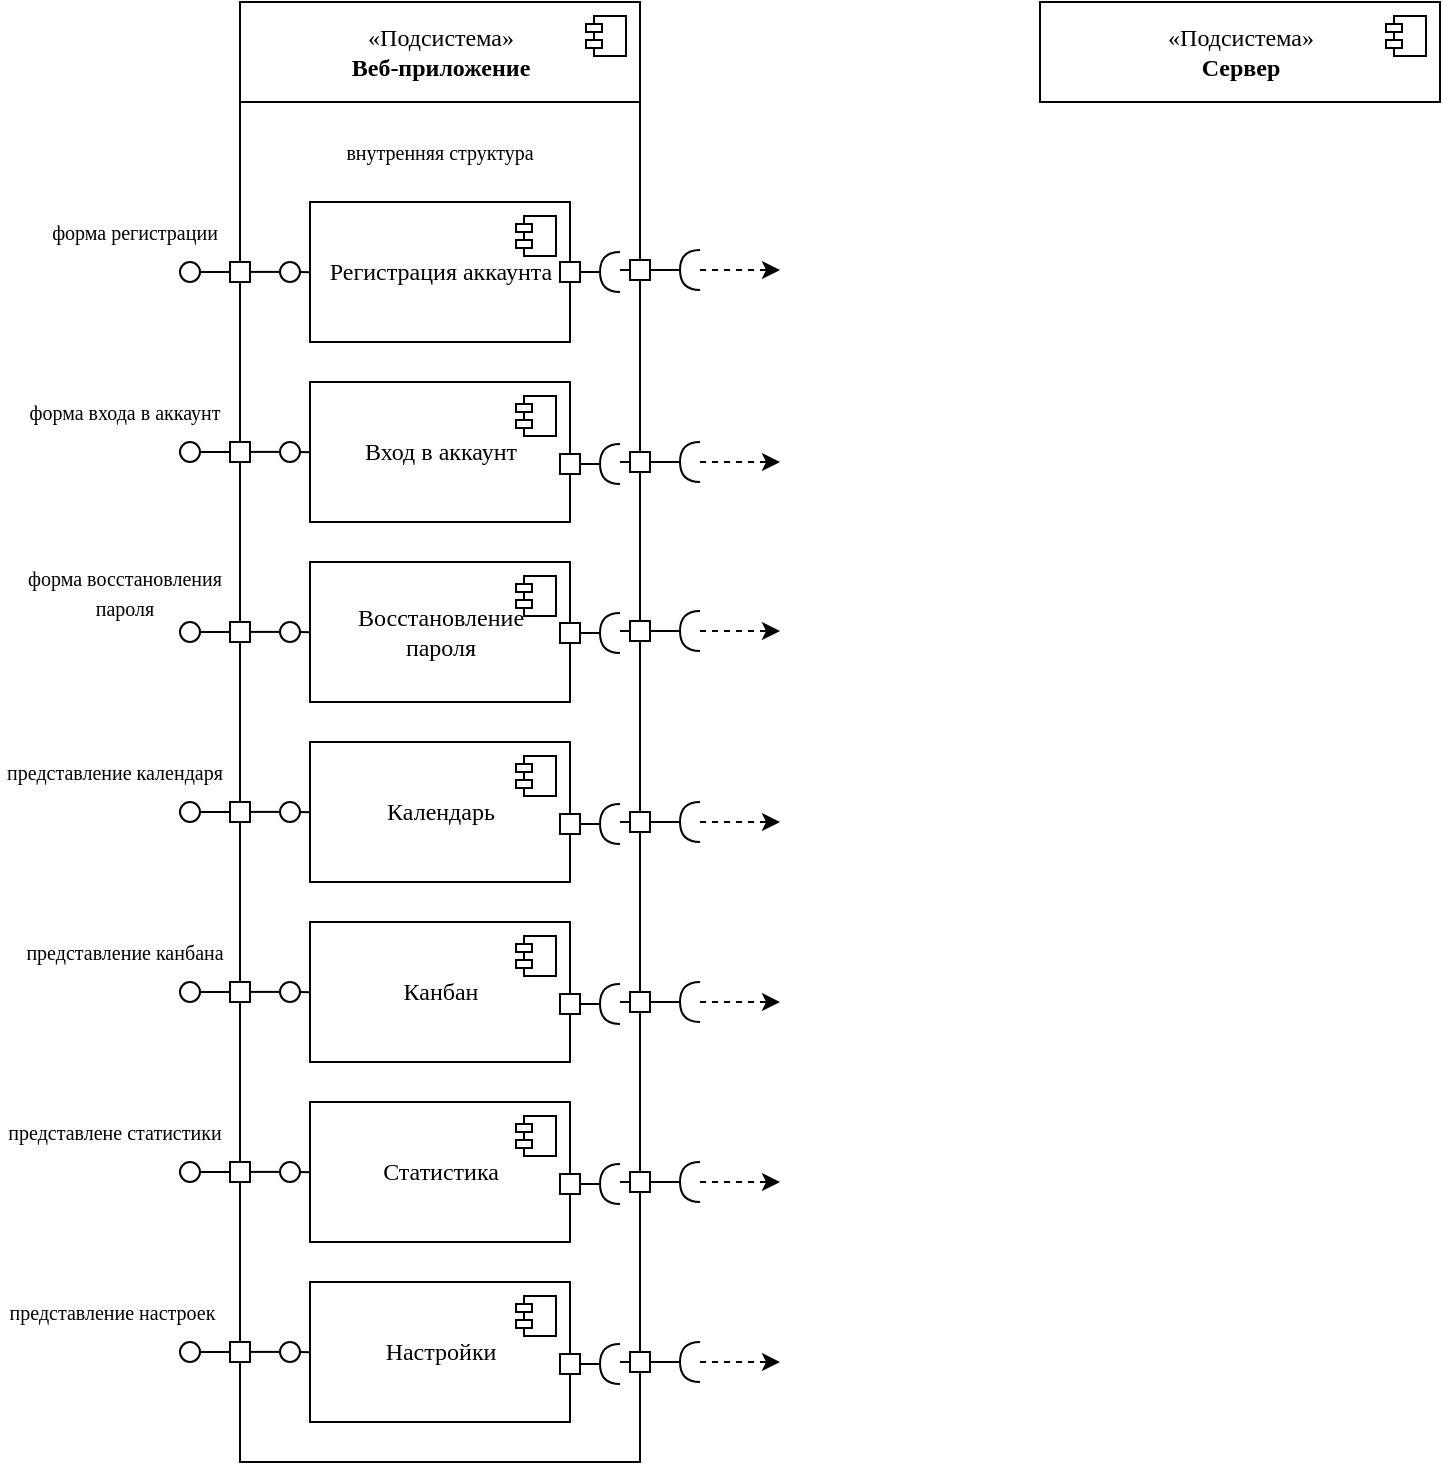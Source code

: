 <mxfile version="20.5.1" type="device"><diagram id="KWnT5h3slw-wBv44EZ1T" name="Page-1"><mxGraphModel dx="1422" dy="790" grid="1" gridSize="10" guides="1" tooltips="1" connect="1" arrows="1" fold="1" page="1" pageScale="1" pageWidth="850" pageHeight="1100" math="0" shadow="0"><root><mxCell id="0"/><mxCell id="1" parent="0"/><mxCell id="rFy_MGEa0QKgpwERXmkU-97" value="«Подсистема»&lt;br&gt;&lt;b&gt;Веб-приложение&lt;/b&gt;" style="html=1;dropTarget=0;fontFamily=Times New Roman;" vertex="1" parent="1"><mxGeometry x="150" y="70" width="200" height="50" as="geometry"/></mxCell><mxCell id="rFy_MGEa0QKgpwERXmkU-98" value="" style="shape=module;jettyWidth=8;jettyHeight=4;fontFamily=Times New Roman;" vertex="1" parent="rFy_MGEa0QKgpwERXmkU-97"><mxGeometry x="1" width="20" height="20" relative="1" as="geometry"><mxPoint x="-27" y="7" as="offset"/></mxGeometry></mxCell><mxCell id="rFy_MGEa0QKgpwERXmkU-100" value="" style="rounded=0;whiteSpace=wrap;html=1;fontFamily=Times New Roman;" vertex="1" parent="1"><mxGeometry x="150" y="120" width="200" height="680" as="geometry"/></mxCell><mxCell id="rFy_MGEa0QKgpwERXmkU-114" value="Настройки" style="html=1;dropTarget=0;fontFamily=Times New Roman;" vertex="1" parent="1"><mxGeometry x="185" y="710" width="130" height="70" as="geometry"/></mxCell><mxCell id="rFy_MGEa0QKgpwERXmkU-115" value="" style="shape=module;jettyWidth=8;jettyHeight=4;fontFamily=Times New Roman;" vertex="1" parent="rFy_MGEa0QKgpwERXmkU-114"><mxGeometry x="1" width="20" height="20" relative="1" as="geometry"><mxPoint x="-27" y="7" as="offset"/></mxGeometry></mxCell><mxCell id="rFy_MGEa0QKgpwERXmkU-140" value="Канбан" style="html=1;dropTarget=0;fontFamily=Times New Roman;" vertex="1" parent="1"><mxGeometry x="185" y="530" width="130" height="70" as="geometry"/></mxCell><mxCell id="rFy_MGEa0QKgpwERXmkU-141" value="" style="shape=module;jettyWidth=8;jettyHeight=4;fontFamily=Times New Roman;" vertex="1" parent="rFy_MGEa0QKgpwERXmkU-140"><mxGeometry x="1" width="20" height="20" relative="1" as="geometry"><mxPoint x="-27" y="7" as="offset"/></mxGeometry></mxCell><mxCell id="rFy_MGEa0QKgpwERXmkU-142" value="Статистика" style="html=1;dropTarget=0;fontFamily=Times New Roman;" vertex="1" parent="1"><mxGeometry x="185" y="620" width="130" height="70" as="geometry"/></mxCell><mxCell id="rFy_MGEa0QKgpwERXmkU-143" value="" style="shape=module;jettyWidth=8;jettyHeight=4;fontFamily=Times New Roman;" vertex="1" parent="rFy_MGEa0QKgpwERXmkU-142"><mxGeometry x="1" width="20" height="20" relative="1" as="geometry"><mxPoint x="-27" y="7" as="offset"/></mxGeometry></mxCell><mxCell id="rFy_MGEa0QKgpwERXmkU-147" value="Регистрация аккаунта" style="html=1;dropTarget=0;fontFamily=Times New Roman;" vertex="1" parent="1"><mxGeometry x="185" y="170" width="130" height="70" as="geometry"/></mxCell><mxCell id="rFy_MGEa0QKgpwERXmkU-148" value="" style="shape=module;jettyWidth=8;jettyHeight=4;fontFamily=Times New Roman;" vertex="1" parent="rFy_MGEa0QKgpwERXmkU-147"><mxGeometry x="1" width="20" height="20" relative="1" as="geometry"><mxPoint x="-27" y="7" as="offset"/></mxGeometry></mxCell><mxCell id="rFy_MGEa0QKgpwERXmkU-149" value="Вход в аккаунт" style="html=1;dropTarget=0;fontFamily=Times New Roman;" vertex="1" parent="1"><mxGeometry x="185" y="260" width="130" height="70" as="geometry"/></mxCell><mxCell id="rFy_MGEa0QKgpwERXmkU-150" value="" style="shape=module;jettyWidth=8;jettyHeight=4;fontFamily=Times New Roman;" vertex="1" parent="rFy_MGEa0QKgpwERXmkU-149"><mxGeometry x="1" width="20" height="20" relative="1" as="geometry"><mxPoint x="-27" y="7" as="offset"/></mxGeometry></mxCell><mxCell id="rFy_MGEa0QKgpwERXmkU-151" value="Календарь" style="html=1;dropTarget=0;fontFamily=Times New Roman;" vertex="1" parent="1"><mxGeometry x="185" y="440" width="130" height="70" as="geometry"/></mxCell><mxCell id="rFy_MGEa0QKgpwERXmkU-152" value="" style="shape=module;jettyWidth=8;jettyHeight=4;fontFamily=Times New Roman;" vertex="1" parent="rFy_MGEa0QKgpwERXmkU-151"><mxGeometry x="1" width="20" height="20" relative="1" as="geometry"><mxPoint x="-27" y="7" as="offset"/></mxGeometry></mxCell><mxCell id="rFy_MGEa0QKgpwERXmkU-153" value="&lt;font style=&quot;font-size: 10px;&quot;&gt;внутренняя структура&lt;/font&gt;" style="text;html=1;strokeColor=none;fillColor=none;align=center;verticalAlign=middle;whiteSpace=wrap;rounded=0;fontFamily=Times New Roman;" vertex="1" parent="1"><mxGeometry x="180" y="130" width="140" height="30" as="geometry"/></mxCell><mxCell id="rFy_MGEa0QKgpwERXmkU-157" value="" style="ellipse;whiteSpace=wrap;html=1;align=center;aspect=fixed;resizable=0;points=[];outlineConnect=0;sketch=0;fontFamily=Times New Roman;" vertex="1" parent="1"><mxGeometry x="170" y="200" width="10" height="10" as="geometry"/></mxCell><mxCell id="rFy_MGEa0QKgpwERXmkU-158" value="" style="rounded=0;orthogonalLoop=1;jettySize=auto;html=1;endArrow=none;endFill=0;sketch=0;sourcePerimeterSpacing=0;targetPerimeterSpacing=0;fontFamily=Times New Roman;exitX=0;exitY=0.259;exitDx=0;exitDy=0;exitPerimeter=0;" edge="1" target="rFy_MGEa0QKgpwERXmkU-157" parent="1"><mxGeometry relative="1" as="geometry"><mxPoint x="185" y="205.13" as="sourcePoint"/></mxGeometry></mxCell><mxCell id="rFy_MGEa0QKgpwERXmkU-162" value="" style="rounded=0;whiteSpace=wrap;html=1;fontFamily=Times New Roman;" vertex="1" parent="1"><mxGeometry x="145" y="200" width="10" height="10" as="geometry"/></mxCell><mxCell id="rFy_MGEa0QKgpwERXmkU-165" value="" style="endArrow=none;html=1;rounded=0;fontFamily=Times New Roman;exitX=1;exitY=0.5;exitDx=0;exitDy=0;" edge="1" parent="1"><mxGeometry width="50" height="50" relative="1" as="geometry"><mxPoint x="155" y="204.95" as="sourcePoint"/><mxPoint x="170.0" y="204.95" as="targetPoint"/></mxGeometry></mxCell><mxCell id="rFy_MGEa0QKgpwERXmkU-168" value="" style="ellipse;whiteSpace=wrap;html=1;align=center;aspect=fixed;resizable=0;points=[];outlineConnect=0;sketch=0;fontFamily=Times New Roman;" vertex="1" parent="1"><mxGeometry x="120" y="200" width="10" height="10" as="geometry"/></mxCell><mxCell id="rFy_MGEa0QKgpwERXmkU-169" value="" style="rounded=0;orthogonalLoop=1;jettySize=auto;html=1;endArrow=none;endFill=0;sketch=0;sourcePerimeterSpacing=0;targetPerimeterSpacing=0;fontFamily=Times New Roman;exitX=0;exitY=0.5;exitDx=0;exitDy=0;" edge="1" target="rFy_MGEa0QKgpwERXmkU-168" parent="1" source="rFy_MGEa0QKgpwERXmkU-162"><mxGeometry relative="1" as="geometry"><mxPoint x="135" y="205.13" as="sourcePoint"/></mxGeometry></mxCell><mxCell id="rFy_MGEa0QKgpwERXmkU-170" value="&lt;font style=&quot;font-size: 10px;&quot;&gt;форма регистрации&lt;/font&gt;" style="text;html=1;strokeColor=none;fillColor=none;align=center;verticalAlign=middle;whiteSpace=wrap;rounded=0;fontFamily=Times New Roman;" vertex="1" parent="1"><mxGeometry x="45" y="180" width="105" height="10" as="geometry"/></mxCell><mxCell id="rFy_MGEa0QKgpwERXmkU-171" value="" style="ellipse;whiteSpace=wrap;html=1;align=center;aspect=fixed;resizable=0;points=[];outlineConnect=0;sketch=0;fontFamily=Times New Roman;" vertex="1" parent="1"><mxGeometry x="120" y="290" width="10" height="10" as="geometry"/></mxCell><mxCell id="rFy_MGEa0QKgpwERXmkU-172" value="" style="rounded=0;orthogonalLoop=1;jettySize=auto;html=1;endArrow=none;endFill=0;sketch=0;sourcePerimeterSpacing=0;targetPerimeterSpacing=0;fontFamily=Times New Roman;exitX=0;exitY=0.5;exitDx=0;exitDy=0;" edge="1" source="rFy_MGEa0QKgpwERXmkU-173" target="rFy_MGEa0QKgpwERXmkU-171" parent="1"><mxGeometry relative="1" as="geometry"><mxPoint x="135" y="295.13" as="sourcePoint"/></mxGeometry></mxCell><mxCell id="rFy_MGEa0QKgpwERXmkU-173" value="" style="rounded=0;whiteSpace=wrap;html=1;fontFamily=Times New Roman;" vertex="1" parent="1"><mxGeometry x="145" y="290" width="10" height="10" as="geometry"/></mxCell><mxCell id="rFy_MGEa0QKgpwERXmkU-174" value="" style="endArrow=none;html=1;rounded=0;fontFamily=Times New Roman;exitX=1;exitY=0.5;exitDx=0;exitDy=0;" edge="1" parent="1"><mxGeometry width="50" height="50" relative="1" as="geometry"><mxPoint x="155" y="294.95" as="sourcePoint"/><mxPoint x="170.0" y="294.95" as="targetPoint"/></mxGeometry></mxCell><mxCell id="rFy_MGEa0QKgpwERXmkU-175" value="" style="ellipse;whiteSpace=wrap;html=1;align=center;aspect=fixed;resizable=0;points=[];outlineConnect=0;sketch=0;fontFamily=Times New Roman;" vertex="1" parent="1"><mxGeometry x="170" y="290" width="10" height="10" as="geometry"/></mxCell><mxCell id="rFy_MGEa0QKgpwERXmkU-176" value="" style="rounded=0;orthogonalLoop=1;jettySize=auto;html=1;endArrow=none;endFill=0;sketch=0;sourcePerimeterSpacing=0;targetPerimeterSpacing=0;fontFamily=Times New Roman;exitX=0;exitY=0.259;exitDx=0;exitDy=0;exitPerimeter=0;" edge="1" target="rFy_MGEa0QKgpwERXmkU-175" parent="1"><mxGeometry relative="1" as="geometry"><mxPoint x="185" y="295.13" as="sourcePoint"/></mxGeometry></mxCell><mxCell id="rFy_MGEa0QKgpwERXmkU-177" value="&lt;font style=&quot;font-size: 10px;&quot;&gt;форма входа в аккаунт&lt;/font&gt;" style="text;html=1;strokeColor=none;fillColor=none;align=center;verticalAlign=middle;whiteSpace=wrap;rounded=0;fontFamily=Times New Roman;" vertex="1" parent="1"><mxGeometry x="40" y="270" width="105" height="10" as="geometry"/></mxCell><mxCell id="rFy_MGEa0QKgpwERXmkU-178" value="Восстановление &lt;br&gt;пароля" style="html=1;dropTarget=0;fontFamily=Times New Roman;" vertex="1" parent="1"><mxGeometry x="185" y="350" width="130" height="70" as="geometry"/></mxCell><mxCell id="rFy_MGEa0QKgpwERXmkU-179" value="" style="shape=module;jettyWidth=8;jettyHeight=4;fontFamily=Times New Roman;" vertex="1" parent="rFy_MGEa0QKgpwERXmkU-178"><mxGeometry x="1" width="20" height="20" relative="1" as="geometry"><mxPoint x="-27" y="7" as="offset"/></mxGeometry></mxCell><mxCell id="rFy_MGEa0QKgpwERXmkU-180" value="&lt;font style=&quot;font-size: 10px;&quot;&gt;форма восстановления пароля&lt;/font&gt;" style="text;html=1;strokeColor=none;fillColor=none;align=center;verticalAlign=middle;whiteSpace=wrap;rounded=0;fontFamily=Times New Roman;" vertex="1" parent="1"><mxGeometry x="40" y="360" width="105" height="10" as="geometry"/></mxCell><mxCell id="rFy_MGEa0QKgpwERXmkU-181" value="" style="ellipse;whiteSpace=wrap;html=1;align=center;aspect=fixed;resizable=0;points=[];outlineConnect=0;sketch=0;fontFamily=Times New Roman;" vertex="1" parent="1"><mxGeometry x="120" y="380" width="10" height="10" as="geometry"/></mxCell><mxCell id="rFy_MGEa0QKgpwERXmkU-182" value="" style="rounded=0;orthogonalLoop=1;jettySize=auto;html=1;endArrow=none;endFill=0;sketch=0;sourcePerimeterSpacing=0;targetPerimeterSpacing=0;fontFamily=Times New Roman;exitX=0;exitY=0.5;exitDx=0;exitDy=0;" edge="1" source="rFy_MGEa0QKgpwERXmkU-183" target="rFy_MGEa0QKgpwERXmkU-181" parent="1"><mxGeometry relative="1" as="geometry"><mxPoint x="135" y="385.13" as="sourcePoint"/></mxGeometry></mxCell><mxCell id="rFy_MGEa0QKgpwERXmkU-183" value="" style="rounded=0;whiteSpace=wrap;html=1;fontFamily=Times New Roman;" vertex="1" parent="1"><mxGeometry x="145" y="380" width="10" height="10" as="geometry"/></mxCell><mxCell id="rFy_MGEa0QKgpwERXmkU-184" value="" style="endArrow=none;html=1;rounded=0;fontFamily=Times New Roman;exitX=1;exitY=0.5;exitDx=0;exitDy=0;" edge="1" parent="1"><mxGeometry width="50" height="50" relative="1" as="geometry"><mxPoint x="155" y="384.95" as="sourcePoint"/><mxPoint x="170.0" y="384.95" as="targetPoint"/></mxGeometry></mxCell><mxCell id="rFy_MGEa0QKgpwERXmkU-185" value="" style="ellipse;whiteSpace=wrap;html=1;align=center;aspect=fixed;resizable=0;points=[];outlineConnect=0;sketch=0;fontFamily=Times New Roman;" vertex="1" parent="1"><mxGeometry x="170" y="380" width="10" height="10" as="geometry"/></mxCell><mxCell id="rFy_MGEa0QKgpwERXmkU-186" value="" style="rounded=0;orthogonalLoop=1;jettySize=auto;html=1;endArrow=none;endFill=0;sketch=0;sourcePerimeterSpacing=0;targetPerimeterSpacing=0;fontFamily=Times New Roman;exitX=0;exitY=0.259;exitDx=0;exitDy=0;exitPerimeter=0;" edge="1" target="rFy_MGEa0QKgpwERXmkU-185" parent="1"><mxGeometry relative="1" as="geometry"><mxPoint x="185" y="385.13" as="sourcePoint"/></mxGeometry></mxCell><mxCell id="rFy_MGEa0QKgpwERXmkU-187" value="&lt;font style=&quot;font-size: 10px;&quot;&gt;представление календаря&lt;/font&gt;" style="text;html=1;strokeColor=none;fillColor=none;align=center;verticalAlign=middle;whiteSpace=wrap;rounded=0;fontFamily=Times New Roman;" vertex="1" parent="1"><mxGeometry x="30" y="450" width="115" height="10" as="geometry"/></mxCell><mxCell id="rFy_MGEa0QKgpwERXmkU-188" value="" style="ellipse;whiteSpace=wrap;html=1;align=center;aspect=fixed;resizable=0;points=[];outlineConnect=0;sketch=0;fontFamily=Times New Roman;" vertex="1" parent="1"><mxGeometry x="120" y="470" width="10" height="10" as="geometry"/></mxCell><mxCell id="rFy_MGEa0QKgpwERXmkU-189" value="" style="rounded=0;orthogonalLoop=1;jettySize=auto;html=1;endArrow=none;endFill=0;sketch=0;sourcePerimeterSpacing=0;targetPerimeterSpacing=0;fontFamily=Times New Roman;exitX=0;exitY=0.5;exitDx=0;exitDy=0;" edge="1" source="rFy_MGEa0QKgpwERXmkU-190" target="rFy_MGEa0QKgpwERXmkU-188" parent="1"><mxGeometry relative="1" as="geometry"><mxPoint x="135" y="475.13" as="sourcePoint"/></mxGeometry></mxCell><mxCell id="rFy_MGEa0QKgpwERXmkU-190" value="" style="rounded=0;whiteSpace=wrap;html=1;fontFamily=Times New Roman;" vertex="1" parent="1"><mxGeometry x="145" y="470" width="10" height="10" as="geometry"/></mxCell><mxCell id="rFy_MGEa0QKgpwERXmkU-191" value="" style="endArrow=none;html=1;rounded=0;fontFamily=Times New Roman;exitX=1;exitY=0.5;exitDx=0;exitDy=0;" edge="1" parent="1"><mxGeometry width="50" height="50" relative="1" as="geometry"><mxPoint x="155" y="474.95" as="sourcePoint"/><mxPoint x="170.0" y="474.95" as="targetPoint"/></mxGeometry></mxCell><mxCell id="rFy_MGEa0QKgpwERXmkU-192" value="" style="ellipse;whiteSpace=wrap;html=1;align=center;aspect=fixed;resizable=0;points=[];outlineConnect=0;sketch=0;fontFamily=Times New Roman;" vertex="1" parent="1"><mxGeometry x="170" y="470" width="10" height="10" as="geometry"/></mxCell><mxCell id="rFy_MGEa0QKgpwERXmkU-193" value="" style="rounded=0;orthogonalLoop=1;jettySize=auto;html=1;endArrow=none;endFill=0;sketch=0;sourcePerimeterSpacing=0;targetPerimeterSpacing=0;fontFamily=Times New Roman;exitX=0;exitY=0.259;exitDx=0;exitDy=0;exitPerimeter=0;" edge="1" target="rFy_MGEa0QKgpwERXmkU-192" parent="1"><mxGeometry relative="1" as="geometry"><mxPoint x="185" y="475.13" as="sourcePoint"/></mxGeometry></mxCell><mxCell id="rFy_MGEa0QKgpwERXmkU-201" value="&lt;span style=&quot;font-size: 10px;&quot;&gt;представление канбана&lt;/span&gt;" style="text;html=1;strokeColor=none;fillColor=none;align=center;verticalAlign=middle;whiteSpace=wrap;rounded=0;fontFamily=Times New Roman;" vertex="1" parent="1"><mxGeometry x="40" y="540" width="105" height="10" as="geometry"/></mxCell><mxCell id="rFy_MGEa0QKgpwERXmkU-202" value="" style="ellipse;whiteSpace=wrap;html=1;align=center;aspect=fixed;resizable=0;points=[];outlineConnect=0;sketch=0;fontFamily=Times New Roman;" vertex="1" parent="1"><mxGeometry x="120" y="560" width="10" height="10" as="geometry"/></mxCell><mxCell id="rFy_MGEa0QKgpwERXmkU-203" value="" style="rounded=0;orthogonalLoop=1;jettySize=auto;html=1;endArrow=none;endFill=0;sketch=0;sourcePerimeterSpacing=0;targetPerimeterSpacing=0;fontFamily=Times New Roman;exitX=0;exitY=0.5;exitDx=0;exitDy=0;" edge="1" source="rFy_MGEa0QKgpwERXmkU-204" target="rFy_MGEa0QKgpwERXmkU-202" parent="1"><mxGeometry relative="1" as="geometry"><mxPoint x="135" y="565.13" as="sourcePoint"/></mxGeometry></mxCell><mxCell id="rFy_MGEa0QKgpwERXmkU-204" value="" style="rounded=0;whiteSpace=wrap;html=1;fontFamily=Times New Roman;" vertex="1" parent="1"><mxGeometry x="145" y="560" width="10" height="10" as="geometry"/></mxCell><mxCell id="rFy_MGEa0QKgpwERXmkU-205" value="" style="endArrow=none;html=1;rounded=0;fontFamily=Times New Roman;exitX=1;exitY=0.5;exitDx=0;exitDy=0;" edge="1" parent="1"><mxGeometry width="50" height="50" relative="1" as="geometry"><mxPoint x="155" y="564.95" as="sourcePoint"/><mxPoint x="170.0" y="564.95" as="targetPoint"/></mxGeometry></mxCell><mxCell id="rFy_MGEa0QKgpwERXmkU-206" value="" style="ellipse;whiteSpace=wrap;html=1;align=center;aspect=fixed;resizable=0;points=[];outlineConnect=0;sketch=0;fontFamily=Times New Roman;" vertex="1" parent="1"><mxGeometry x="170" y="560" width="10" height="10" as="geometry"/></mxCell><mxCell id="rFy_MGEa0QKgpwERXmkU-207" value="" style="rounded=0;orthogonalLoop=1;jettySize=auto;html=1;endArrow=none;endFill=0;sketch=0;sourcePerimeterSpacing=0;targetPerimeterSpacing=0;fontFamily=Times New Roman;exitX=0;exitY=0.259;exitDx=0;exitDy=0;exitPerimeter=0;" edge="1" target="rFy_MGEa0QKgpwERXmkU-206" parent="1"><mxGeometry relative="1" as="geometry"><mxPoint x="185" y="565.13" as="sourcePoint"/></mxGeometry></mxCell><mxCell id="rFy_MGEa0QKgpwERXmkU-208" value="&lt;font style=&quot;font-size: 10px;&quot;&gt;представлене статистики&lt;/font&gt;" style="text;html=1;strokeColor=none;fillColor=none;align=center;verticalAlign=middle;whiteSpace=wrap;rounded=0;fontFamily=Times New Roman;" vertex="1" parent="1"><mxGeometry x="30" y="630" width="115" height="10" as="geometry"/></mxCell><mxCell id="rFy_MGEa0QKgpwERXmkU-209" value="" style="ellipse;whiteSpace=wrap;html=1;align=center;aspect=fixed;resizable=0;points=[];outlineConnect=0;sketch=0;fontFamily=Times New Roman;" vertex="1" parent="1"><mxGeometry x="120" y="650" width="10" height="10" as="geometry"/></mxCell><mxCell id="rFy_MGEa0QKgpwERXmkU-210" value="" style="rounded=0;orthogonalLoop=1;jettySize=auto;html=1;endArrow=none;endFill=0;sketch=0;sourcePerimeterSpacing=0;targetPerimeterSpacing=0;fontFamily=Times New Roman;exitX=0;exitY=0.5;exitDx=0;exitDy=0;" edge="1" source="rFy_MGEa0QKgpwERXmkU-211" target="rFy_MGEa0QKgpwERXmkU-209" parent="1"><mxGeometry relative="1" as="geometry"><mxPoint x="135" y="655.13" as="sourcePoint"/></mxGeometry></mxCell><mxCell id="rFy_MGEa0QKgpwERXmkU-211" value="" style="rounded=0;whiteSpace=wrap;html=1;fontFamily=Times New Roman;" vertex="1" parent="1"><mxGeometry x="145" y="650" width="10" height="10" as="geometry"/></mxCell><mxCell id="rFy_MGEa0QKgpwERXmkU-212" value="" style="endArrow=none;html=1;rounded=0;fontFamily=Times New Roman;exitX=1;exitY=0.5;exitDx=0;exitDy=0;" edge="1" parent="1"><mxGeometry width="50" height="50" relative="1" as="geometry"><mxPoint x="155" y="654.95" as="sourcePoint"/><mxPoint x="170.0" y="654.95" as="targetPoint"/></mxGeometry></mxCell><mxCell id="rFy_MGEa0QKgpwERXmkU-213" value="" style="ellipse;whiteSpace=wrap;html=1;align=center;aspect=fixed;resizable=0;points=[];outlineConnect=0;sketch=0;fontFamily=Times New Roman;" vertex="1" parent="1"><mxGeometry x="170" y="650" width="10" height="10" as="geometry"/></mxCell><mxCell id="rFy_MGEa0QKgpwERXmkU-214" value="" style="rounded=0;orthogonalLoop=1;jettySize=auto;html=1;endArrow=none;endFill=0;sketch=0;sourcePerimeterSpacing=0;targetPerimeterSpacing=0;fontFamily=Times New Roman;exitX=0;exitY=0.259;exitDx=0;exitDy=0;exitPerimeter=0;" edge="1" target="rFy_MGEa0QKgpwERXmkU-213" parent="1"><mxGeometry relative="1" as="geometry"><mxPoint x="185" y="655.13" as="sourcePoint"/></mxGeometry></mxCell><mxCell id="rFy_MGEa0QKgpwERXmkU-215" value="&lt;span style=&quot;font-size: 10px;&quot;&gt;представление настроек&amp;nbsp;&lt;/span&gt;" style="text;html=1;strokeColor=none;fillColor=none;align=center;verticalAlign=middle;whiteSpace=wrap;rounded=0;fontFamily=Times New Roman;" vertex="1" parent="1"><mxGeometry x="30" y="720" width="115" height="10" as="geometry"/></mxCell><mxCell id="rFy_MGEa0QKgpwERXmkU-216" value="" style="ellipse;whiteSpace=wrap;html=1;align=center;aspect=fixed;resizable=0;points=[];outlineConnect=0;sketch=0;fontFamily=Times New Roman;" vertex="1" parent="1"><mxGeometry x="120" y="740" width="10" height="10" as="geometry"/></mxCell><mxCell id="rFy_MGEa0QKgpwERXmkU-217" value="" style="rounded=0;orthogonalLoop=1;jettySize=auto;html=1;endArrow=none;endFill=0;sketch=0;sourcePerimeterSpacing=0;targetPerimeterSpacing=0;fontFamily=Times New Roman;exitX=0;exitY=0.5;exitDx=0;exitDy=0;" edge="1" source="rFy_MGEa0QKgpwERXmkU-218" target="rFy_MGEa0QKgpwERXmkU-216" parent="1"><mxGeometry relative="1" as="geometry"><mxPoint x="135" y="745.13" as="sourcePoint"/></mxGeometry></mxCell><mxCell id="rFy_MGEa0QKgpwERXmkU-218" value="" style="rounded=0;whiteSpace=wrap;html=1;fontFamily=Times New Roman;" vertex="1" parent="1"><mxGeometry x="145" y="740" width="10" height="10" as="geometry"/></mxCell><mxCell id="rFy_MGEa0QKgpwERXmkU-219" value="" style="endArrow=none;html=1;rounded=0;fontFamily=Times New Roman;exitX=1;exitY=0.5;exitDx=0;exitDy=0;" edge="1" parent="1"><mxGeometry width="50" height="50" relative="1" as="geometry"><mxPoint x="155" y="744.95" as="sourcePoint"/><mxPoint x="170.0" y="744.95" as="targetPoint"/></mxGeometry></mxCell><mxCell id="rFy_MGEa0QKgpwERXmkU-220" value="" style="ellipse;whiteSpace=wrap;html=1;align=center;aspect=fixed;resizable=0;points=[];outlineConnect=0;sketch=0;fontFamily=Times New Roman;" vertex="1" parent="1"><mxGeometry x="170" y="740" width="10" height="10" as="geometry"/></mxCell><mxCell id="rFy_MGEa0QKgpwERXmkU-221" value="" style="rounded=0;orthogonalLoop=1;jettySize=auto;html=1;endArrow=none;endFill=0;sketch=0;sourcePerimeterSpacing=0;targetPerimeterSpacing=0;fontFamily=Times New Roman;exitX=0;exitY=0.259;exitDx=0;exitDy=0;exitPerimeter=0;" edge="1" target="rFy_MGEa0QKgpwERXmkU-220" parent="1"><mxGeometry relative="1" as="geometry"><mxPoint x="185" y="745.13" as="sourcePoint"/></mxGeometry></mxCell><mxCell id="rFy_MGEa0QKgpwERXmkU-222" value="" style="rounded=0;whiteSpace=wrap;html=1;fontFamily=Times New Roman;" vertex="1" parent="1"><mxGeometry x="310" y="200" width="10" height="10" as="geometry"/></mxCell><mxCell id="rFy_MGEa0QKgpwERXmkU-226" value="" style="shape=requiredInterface;html=1;verticalLabelPosition=bottom;sketch=0;fontFamily=Times New Roman;fontSize=10;rotation=-180;" vertex="1" parent="1"><mxGeometry x="330" y="195" width="10" height="20" as="geometry"/></mxCell><mxCell id="rFy_MGEa0QKgpwERXmkU-227" value="" style="endArrow=none;html=1;rounded=0;fontFamily=Times New Roman;fontSize=10;exitX=1;exitY=0.5;exitDx=0;exitDy=0;entryX=1;entryY=0.5;entryDx=0;entryDy=0;entryPerimeter=0;" edge="1" parent="1" source="rFy_MGEa0QKgpwERXmkU-222" target="rFy_MGEa0QKgpwERXmkU-226"><mxGeometry width="50" height="50" relative="1" as="geometry"><mxPoint x="320" y="270" as="sourcePoint"/><mxPoint x="370" y="220" as="targetPoint"/></mxGeometry></mxCell><mxCell id="rFy_MGEa0QKgpwERXmkU-228" value="" style="rounded=0;whiteSpace=wrap;html=1;fontFamily=Times New Roman;" vertex="1" parent="1"><mxGeometry x="345" y="199" width="10" height="10" as="geometry"/></mxCell><mxCell id="rFy_MGEa0QKgpwERXmkU-229" value="" style="endArrow=none;html=1;rounded=0;fontFamily=Times New Roman;fontSize=10;entryX=0;entryY=0.5;entryDx=0;entryDy=0;" edge="1" parent="1" target="rFy_MGEa0QKgpwERXmkU-228"><mxGeometry width="50" height="50" relative="1" as="geometry"><mxPoint x="340" y="204" as="sourcePoint"/><mxPoint x="340.0" y="215" as="targetPoint"/></mxGeometry></mxCell><mxCell id="rFy_MGEa0QKgpwERXmkU-230" value="" style="shape=requiredInterface;html=1;verticalLabelPosition=bottom;sketch=0;fontFamily=Times New Roman;fontSize=10;rotation=-180;" vertex="1" parent="1"><mxGeometry x="370" y="194" width="10" height="20" as="geometry"/></mxCell><mxCell id="rFy_MGEa0QKgpwERXmkU-231" value="" style="endArrow=none;html=1;rounded=0;fontFamily=Times New Roman;fontSize=10;exitX=1;exitY=0.5;exitDx=0;exitDy=0;" edge="1" parent="1" source="rFy_MGEa0QKgpwERXmkU-228"><mxGeometry width="50" height="50" relative="1" as="geometry"><mxPoint x="330" y="215" as="sourcePoint"/><mxPoint x="370" y="204" as="targetPoint"/></mxGeometry></mxCell><mxCell id="rFy_MGEa0QKgpwERXmkU-232" value="" style="endArrow=classic;html=1;rounded=0;fontFamily=Times New Roman;fontSize=10;exitX=0;exitY=0.5;exitDx=0;exitDy=0;exitPerimeter=0;dashed=1;" edge="1" parent="1" source="rFy_MGEa0QKgpwERXmkU-230"><mxGeometry width="50" height="50" relative="1" as="geometry"><mxPoint x="390" y="200" as="sourcePoint"/><mxPoint x="420" y="204" as="targetPoint"/></mxGeometry></mxCell><mxCell id="rFy_MGEa0QKgpwERXmkU-233" value="«Подсистема»&lt;br&gt;&lt;b&gt;Сервер&lt;/b&gt;" style="html=1;dropTarget=0;fontFamily=Times New Roman;" vertex="1" parent="1"><mxGeometry x="550" y="70" width="200" height="50" as="geometry"/></mxCell><mxCell id="rFy_MGEa0QKgpwERXmkU-234" value="" style="shape=module;jettyWidth=8;jettyHeight=4;fontFamily=Times New Roman;" vertex="1" parent="rFy_MGEa0QKgpwERXmkU-233"><mxGeometry x="1" width="20" height="20" relative="1" as="geometry"><mxPoint x="-27" y="7" as="offset"/></mxGeometry></mxCell><mxCell id="rFy_MGEa0QKgpwERXmkU-251" value="" style="group" vertex="1" connectable="0" parent="1"><mxGeometry x="310" y="374.5" width="110" height="21" as="geometry"/></mxCell><mxCell id="rFy_MGEa0QKgpwERXmkU-243" value="" style="rounded=0;whiteSpace=wrap;html=1;fontFamily=Times New Roman;" vertex="1" parent="rFy_MGEa0QKgpwERXmkU-251"><mxGeometry y="6" width="10" height="10" as="geometry"/></mxCell><mxCell id="rFy_MGEa0QKgpwERXmkU-244" value="" style="endArrow=none;html=1;rounded=0;fontFamily=Times New Roman;fontSize=10;exitX=1;exitY=0.5;exitDx=0;exitDy=0;entryX=1;entryY=0.5;entryDx=0;entryDy=0;entryPerimeter=0;" edge="1" source="rFy_MGEa0QKgpwERXmkU-243" target="rFy_MGEa0QKgpwERXmkU-245" parent="rFy_MGEa0QKgpwERXmkU-251"><mxGeometry width="50" height="50" relative="1" as="geometry"><mxPoint x="10" y="76" as="sourcePoint"/><mxPoint x="60" y="26" as="targetPoint"/></mxGeometry></mxCell><mxCell id="rFy_MGEa0QKgpwERXmkU-245" value="" style="shape=requiredInterface;html=1;verticalLabelPosition=bottom;sketch=0;fontFamily=Times New Roman;fontSize=10;rotation=-180;" vertex="1" parent="rFy_MGEa0QKgpwERXmkU-251"><mxGeometry x="20" y="1" width="10" height="20" as="geometry"/></mxCell><mxCell id="rFy_MGEa0QKgpwERXmkU-246" value="" style="endArrow=none;html=1;rounded=0;fontFamily=Times New Roman;fontSize=10;entryX=0;entryY=0.5;entryDx=0;entryDy=0;" edge="1" target="rFy_MGEa0QKgpwERXmkU-247" parent="rFy_MGEa0QKgpwERXmkU-251"><mxGeometry width="50" height="50" relative="1" as="geometry"><mxPoint x="30" y="10" as="sourcePoint"/><mxPoint x="30.0" y="21" as="targetPoint"/></mxGeometry></mxCell><mxCell id="rFy_MGEa0QKgpwERXmkU-247" value="" style="rounded=0;whiteSpace=wrap;html=1;fontFamily=Times New Roman;" vertex="1" parent="rFy_MGEa0QKgpwERXmkU-251"><mxGeometry x="35" y="5" width="10" height="10" as="geometry"/></mxCell><mxCell id="rFy_MGEa0QKgpwERXmkU-248" value="" style="endArrow=none;html=1;rounded=0;fontFamily=Times New Roman;fontSize=10;exitX=1;exitY=0.5;exitDx=0;exitDy=0;" edge="1" source="rFy_MGEa0QKgpwERXmkU-247" parent="rFy_MGEa0QKgpwERXmkU-251"><mxGeometry width="50" height="50" relative="1" as="geometry"><mxPoint x="20" y="21" as="sourcePoint"/><mxPoint x="60" y="10" as="targetPoint"/></mxGeometry></mxCell><mxCell id="rFy_MGEa0QKgpwERXmkU-249" value="" style="shape=requiredInterface;html=1;verticalLabelPosition=bottom;sketch=0;fontFamily=Times New Roman;fontSize=10;rotation=-180;" vertex="1" parent="rFy_MGEa0QKgpwERXmkU-251"><mxGeometry x="60" width="10" height="20" as="geometry"/></mxCell><mxCell id="rFy_MGEa0QKgpwERXmkU-250" value="" style="endArrow=classic;html=1;rounded=0;fontFamily=Times New Roman;fontSize=10;exitX=0;exitY=0.5;exitDx=0;exitDy=0;exitPerimeter=0;dashed=1;" edge="1" source="rFy_MGEa0QKgpwERXmkU-249" parent="rFy_MGEa0QKgpwERXmkU-251"><mxGeometry width="50" height="50" relative="1" as="geometry"><mxPoint x="80" y="6" as="sourcePoint"/><mxPoint x="110" y="10" as="targetPoint"/></mxGeometry></mxCell><mxCell id="rFy_MGEa0QKgpwERXmkU-252" value="" style="group" vertex="1" connectable="0" parent="1"><mxGeometry x="310" y="470" width="110" height="21" as="geometry"/></mxCell><mxCell id="rFy_MGEa0QKgpwERXmkU-253" value="" style="rounded=0;whiteSpace=wrap;html=1;fontFamily=Times New Roman;" vertex="1" parent="rFy_MGEa0QKgpwERXmkU-252"><mxGeometry y="6" width="10" height="10" as="geometry"/></mxCell><mxCell id="rFy_MGEa0QKgpwERXmkU-254" value="" style="endArrow=none;html=1;rounded=0;fontFamily=Times New Roman;fontSize=10;exitX=1;exitY=0.5;exitDx=0;exitDy=0;entryX=1;entryY=0.5;entryDx=0;entryDy=0;entryPerimeter=0;" edge="1" parent="rFy_MGEa0QKgpwERXmkU-252" source="rFy_MGEa0QKgpwERXmkU-253" target="rFy_MGEa0QKgpwERXmkU-255"><mxGeometry width="50" height="50" relative="1" as="geometry"><mxPoint x="10" y="76" as="sourcePoint"/><mxPoint x="60" y="26" as="targetPoint"/></mxGeometry></mxCell><mxCell id="rFy_MGEa0QKgpwERXmkU-255" value="" style="shape=requiredInterface;html=1;verticalLabelPosition=bottom;sketch=0;fontFamily=Times New Roman;fontSize=10;rotation=-180;" vertex="1" parent="rFy_MGEa0QKgpwERXmkU-252"><mxGeometry x="20" y="1" width="10" height="20" as="geometry"/></mxCell><mxCell id="rFy_MGEa0QKgpwERXmkU-256" value="" style="endArrow=none;html=1;rounded=0;fontFamily=Times New Roman;fontSize=10;entryX=0;entryY=0.5;entryDx=0;entryDy=0;" edge="1" parent="rFy_MGEa0QKgpwERXmkU-252" target="rFy_MGEa0QKgpwERXmkU-257"><mxGeometry width="50" height="50" relative="1" as="geometry"><mxPoint x="30" y="10" as="sourcePoint"/><mxPoint x="30.0" y="21" as="targetPoint"/></mxGeometry></mxCell><mxCell id="rFy_MGEa0QKgpwERXmkU-257" value="" style="rounded=0;whiteSpace=wrap;html=1;fontFamily=Times New Roman;" vertex="1" parent="rFy_MGEa0QKgpwERXmkU-252"><mxGeometry x="35" y="5" width="10" height="10" as="geometry"/></mxCell><mxCell id="rFy_MGEa0QKgpwERXmkU-258" value="" style="endArrow=none;html=1;rounded=0;fontFamily=Times New Roman;fontSize=10;exitX=1;exitY=0.5;exitDx=0;exitDy=0;" edge="1" parent="rFy_MGEa0QKgpwERXmkU-252" source="rFy_MGEa0QKgpwERXmkU-257"><mxGeometry width="50" height="50" relative="1" as="geometry"><mxPoint x="20" y="21" as="sourcePoint"/><mxPoint x="60" y="10" as="targetPoint"/></mxGeometry></mxCell><mxCell id="rFy_MGEa0QKgpwERXmkU-259" value="" style="shape=requiredInterface;html=1;verticalLabelPosition=bottom;sketch=0;fontFamily=Times New Roman;fontSize=10;rotation=-180;" vertex="1" parent="rFy_MGEa0QKgpwERXmkU-252"><mxGeometry x="60" width="10" height="20" as="geometry"/></mxCell><mxCell id="rFy_MGEa0QKgpwERXmkU-260" value="" style="endArrow=classic;html=1;rounded=0;fontFamily=Times New Roman;fontSize=10;exitX=0;exitY=0.5;exitDx=0;exitDy=0;exitPerimeter=0;dashed=1;" edge="1" parent="rFy_MGEa0QKgpwERXmkU-252" source="rFy_MGEa0QKgpwERXmkU-259"><mxGeometry width="50" height="50" relative="1" as="geometry"><mxPoint x="80" y="6" as="sourcePoint"/><mxPoint x="110" y="10" as="targetPoint"/></mxGeometry></mxCell><mxCell id="rFy_MGEa0QKgpwERXmkU-261" value="" style="group" vertex="1" connectable="0" parent="1"><mxGeometry x="310" y="560" width="110" height="21" as="geometry"/></mxCell><mxCell id="rFy_MGEa0QKgpwERXmkU-262" value="" style="rounded=0;whiteSpace=wrap;html=1;fontFamily=Times New Roman;" vertex="1" parent="rFy_MGEa0QKgpwERXmkU-261"><mxGeometry y="6" width="10" height="10" as="geometry"/></mxCell><mxCell id="rFy_MGEa0QKgpwERXmkU-263" value="" style="endArrow=none;html=1;rounded=0;fontFamily=Times New Roman;fontSize=10;exitX=1;exitY=0.5;exitDx=0;exitDy=0;entryX=1;entryY=0.5;entryDx=0;entryDy=0;entryPerimeter=0;" edge="1" parent="rFy_MGEa0QKgpwERXmkU-261" source="rFy_MGEa0QKgpwERXmkU-262" target="rFy_MGEa0QKgpwERXmkU-264"><mxGeometry width="50" height="50" relative="1" as="geometry"><mxPoint x="10" y="76" as="sourcePoint"/><mxPoint x="60" y="26" as="targetPoint"/></mxGeometry></mxCell><mxCell id="rFy_MGEa0QKgpwERXmkU-264" value="" style="shape=requiredInterface;html=1;verticalLabelPosition=bottom;sketch=0;fontFamily=Times New Roman;fontSize=10;rotation=-180;" vertex="1" parent="rFy_MGEa0QKgpwERXmkU-261"><mxGeometry x="20" y="1" width="10" height="20" as="geometry"/></mxCell><mxCell id="rFy_MGEa0QKgpwERXmkU-265" value="" style="endArrow=none;html=1;rounded=0;fontFamily=Times New Roman;fontSize=10;entryX=0;entryY=0.5;entryDx=0;entryDy=0;" edge="1" parent="rFy_MGEa0QKgpwERXmkU-261" target="rFy_MGEa0QKgpwERXmkU-266"><mxGeometry width="50" height="50" relative="1" as="geometry"><mxPoint x="30" y="10" as="sourcePoint"/><mxPoint x="30.0" y="21" as="targetPoint"/></mxGeometry></mxCell><mxCell id="rFy_MGEa0QKgpwERXmkU-266" value="" style="rounded=0;whiteSpace=wrap;html=1;fontFamily=Times New Roman;" vertex="1" parent="rFy_MGEa0QKgpwERXmkU-261"><mxGeometry x="35" y="5" width="10" height="10" as="geometry"/></mxCell><mxCell id="rFy_MGEa0QKgpwERXmkU-267" value="" style="endArrow=none;html=1;rounded=0;fontFamily=Times New Roman;fontSize=10;exitX=1;exitY=0.5;exitDx=0;exitDy=0;" edge="1" parent="rFy_MGEa0QKgpwERXmkU-261" source="rFy_MGEa0QKgpwERXmkU-266"><mxGeometry width="50" height="50" relative="1" as="geometry"><mxPoint x="20" y="21" as="sourcePoint"/><mxPoint x="60" y="10" as="targetPoint"/></mxGeometry></mxCell><mxCell id="rFy_MGEa0QKgpwERXmkU-268" value="" style="shape=requiredInterface;html=1;verticalLabelPosition=bottom;sketch=0;fontFamily=Times New Roman;fontSize=10;rotation=-180;" vertex="1" parent="rFy_MGEa0QKgpwERXmkU-261"><mxGeometry x="60" width="10" height="20" as="geometry"/></mxCell><mxCell id="rFy_MGEa0QKgpwERXmkU-269" value="" style="endArrow=classic;html=1;rounded=0;fontFamily=Times New Roman;fontSize=10;exitX=0;exitY=0.5;exitDx=0;exitDy=0;exitPerimeter=0;dashed=1;" edge="1" parent="rFy_MGEa0QKgpwERXmkU-261" source="rFy_MGEa0QKgpwERXmkU-268"><mxGeometry width="50" height="50" relative="1" as="geometry"><mxPoint x="80" y="6" as="sourcePoint"/><mxPoint x="110" y="10" as="targetPoint"/></mxGeometry></mxCell><mxCell id="rFy_MGEa0QKgpwERXmkU-272" value="" style="group" vertex="1" connectable="0" parent="1"><mxGeometry x="310" y="290" width="110" height="21" as="geometry"/></mxCell><mxCell id="rFy_MGEa0QKgpwERXmkU-273" value="" style="rounded=0;whiteSpace=wrap;html=1;fontFamily=Times New Roman;" vertex="1" parent="rFy_MGEa0QKgpwERXmkU-272"><mxGeometry y="6" width="10" height="10" as="geometry"/></mxCell><mxCell id="rFy_MGEa0QKgpwERXmkU-274" value="" style="endArrow=none;html=1;rounded=0;fontFamily=Times New Roman;fontSize=10;exitX=1;exitY=0.5;exitDx=0;exitDy=0;entryX=1;entryY=0.5;entryDx=0;entryDy=0;entryPerimeter=0;" edge="1" parent="rFy_MGEa0QKgpwERXmkU-272" source="rFy_MGEa0QKgpwERXmkU-273" target="rFy_MGEa0QKgpwERXmkU-275"><mxGeometry width="50" height="50" relative="1" as="geometry"><mxPoint x="10" y="76" as="sourcePoint"/><mxPoint x="60" y="26" as="targetPoint"/></mxGeometry></mxCell><mxCell id="rFy_MGEa0QKgpwERXmkU-275" value="" style="shape=requiredInterface;html=1;verticalLabelPosition=bottom;sketch=0;fontFamily=Times New Roman;fontSize=10;rotation=-180;" vertex="1" parent="rFy_MGEa0QKgpwERXmkU-272"><mxGeometry x="20" y="1" width="10" height="20" as="geometry"/></mxCell><mxCell id="rFy_MGEa0QKgpwERXmkU-276" value="" style="endArrow=none;html=1;rounded=0;fontFamily=Times New Roman;fontSize=10;entryX=0;entryY=0.5;entryDx=0;entryDy=0;" edge="1" parent="rFy_MGEa0QKgpwERXmkU-272" target="rFy_MGEa0QKgpwERXmkU-277"><mxGeometry width="50" height="50" relative="1" as="geometry"><mxPoint x="30" y="10" as="sourcePoint"/><mxPoint x="30.0" y="21" as="targetPoint"/></mxGeometry></mxCell><mxCell id="rFy_MGEa0QKgpwERXmkU-277" value="" style="rounded=0;whiteSpace=wrap;html=1;fontFamily=Times New Roman;" vertex="1" parent="rFy_MGEa0QKgpwERXmkU-272"><mxGeometry x="35" y="5" width="10" height="10" as="geometry"/></mxCell><mxCell id="rFy_MGEa0QKgpwERXmkU-278" value="" style="endArrow=none;html=1;rounded=0;fontFamily=Times New Roman;fontSize=10;exitX=1;exitY=0.5;exitDx=0;exitDy=0;" edge="1" parent="rFy_MGEa0QKgpwERXmkU-272" source="rFy_MGEa0QKgpwERXmkU-277"><mxGeometry width="50" height="50" relative="1" as="geometry"><mxPoint x="20" y="21" as="sourcePoint"/><mxPoint x="60" y="10" as="targetPoint"/></mxGeometry></mxCell><mxCell id="rFy_MGEa0QKgpwERXmkU-279" value="" style="shape=requiredInterface;html=1;verticalLabelPosition=bottom;sketch=0;fontFamily=Times New Roman;fontSize=10;rotation=-180;" vertex="1" parent="rFy_MGEa0QKgpwERXmkU-272"><mxGeometry x="60" width="10" height="20" as="geometry"/></mxCell><mxCell id="rFy_MGEa0QKgpwERXmkU-280" value="" style="endArrow=classic;html=1;rounded=0;fontFamily=Times New Roman;fontSize=10;exitX=0;exitY=0.5;exitDx=0;exitDy=0;exitPerimeter=0;dashed=1;" edge="1" parent="rFy_MGEa0QKgpwERXmkU-272" source="rFy_MGEa0QKgpwERXmkU-279"><mxGeometry width="50" height="50" relative="1" as="geometry"><mxPoint x="80" y="6" as="sourcePoint"/><mxPoint x="110" y="10" as="targetPoint"/></mxGeometry></mxCell><mxCell id="rFy_MGEa0QKgpwERXmkU-281" value="" style="group" vertex="1" connectable="0" parent="1"><mxGeometry x="310" y="650" width="110" height="21" as="geometry"/></mxCell><mxCell id="rFy_MGEa0QKgpwERXmkU-282" value="" style="rounded=0;whiteSpace=wrap;html=1;fontFamily=Times New Roman;" vertex="1" parent="rFy_MGEa0QKgpwERXmkU-281"><mxGeometry y="6" width="10" height="10" as="geometry"/></mxCell><mxCell id="rFy_MGEa0QKgpwERXmkU-283" value="" style="endArrow=none;html=1;rounded=0;fontFamily=Times New Roman;fontSize=10;exitX=1;exitY=0.5;exitDx=0;exitDy=0;entryX=1;entryY=0.5;entryDx=0;entryDy=0;entryPerimeter=0;" edge="1" parent="rFy_MGEa0QKgpwERXmkU-281" source="rFy_MGEa0QKgpwERXmkU-282" target="rFy_MGEa0QKgpwERXmkU-284"><mxGeometry width="50" height="50" relative="1" as="geometry"><mxPoint x="10" y="76" as="sourcePoint"/><mxPoint x="60" y="26" as="targetPoint"/></mxGeometry></mxCell><mxCell id="rFy_MGEa0QKgpwERXmkU-284" value="" style="shape=requiredInterface;html=1;verticalLabelPosition=bottom;sketch=0;fontFamily=Times New Roman;fontSize=10;rotation=-180;" vertex="1" parent="rFy_MGEa0QKgpwERXmkU-281"><mxGeometry x="20" y="1" width="10" height="20" as="geometry"/></mxCell><mxCell id="rFy_MGEa0QKgpwERXmkU-285" value="" style="endArrow=none;html=1;rounded=0;fontFamily=Times New Roman;fontSize=10;entryX=0;entryY=0.5;entryDx=0;entryDy=0;" edge="1" parent="rFy_MGEa0QKgpwERXmkU-281" target="rFy_MGEa0QKgpwERXmkU-286"><mxGeometry width="50" height="50" relative="1" as="geometry"><mxPoint x="30" y="10" as="sourcePoint"/><mxPoint x="30.0" y="21" as="targetPoint"/></mxGeometry></mxCell><mxCell id="rFy_MGEa0QKgpwERXmkU-286" value="" style="rounded=0;whiteSpace=wrap;html=1;fontFamily=Times New Roman;" vertex="1" parent="rFy_MGEa0QKgpwERXmkU-281"><mxGeometry x="35" y="5" width="10" height="10" as="geometry"/></mxCell><mxCell id="rFy_MGEa0QKgpwERXmkU-287" value="" style="endArrow=none;html=1;rounded=0;fontFamily=Times New Roman;fontSize=10;exitX=1;exitY=0.5;exitDx=0;exitDy=0;" edge="1" parent="rFy_MGEa0QKgpwERXmkU-281" source="rFy_MGEa0QKgpwERXmkU-286"><mxGeometry width="50" height="50" relative="1" as="geometry"><mxPoint x="20" y="21" as="sourcePoint"/><mxPoint x="60" y="10" as="targetPoint"/></mxGeometry></mxCell><mxCell id="rFy_MGEa0QKgpwERXmkU-288" value="" style="shape=requiredInterface;html=1;verticalLabelPosition=bottom;sketch=0;fontFamily=Times New Roman;fontSize=10;rotation=-180;" vertex="1" parent="rFy_MGEa0QKgpwERXmkU-281"><mxGeometry x="60" width="10" height="20" as="geometry"/></mxCell><mxCell id="rFy_MGEa0QKgpwERXmkU-289" value="" style="endArrow=classic;html=1;rounded=0;fontFamily=Times New Roman;fontSize=10;exitX=0;exitY=0.5;exitDx=0;exitDy=0;exitPerimeter=0;dashed=1;" edge="1" parent="rFy_MGEa0QKgpwERXmkU-281" source="rFy_MGEa0QKgpwERXmkU-288"><mxGeometry width="50" height="50" relative="1" as="geometry"><mxPoint x="80" y="6" as="sourcePoint"/><mxPoint x="110" y="10" as="targetPoint"/></mxGeometry></mxCell><mxCell id="rFy_MGEa0QKgpwERXmkU-291" value="" style="group" vertex="1" connectable="0" parent="1"><mxGeometry x="310" y="740" width="110" height="21" as="geometry"/></mxCell><mxCell id="rFy_MGEa0QKgpwERXmkU-292" value="" style="rounded=0;whiteSpace=wrap;html=1;fontFamily=Times New Roman;" vertex="1" parent="rFy_MGEa0QKgpwERXmkU-291"><mxGeometry y="6" width="10" height="10" as="geometry"/></mxCell><mxCell id="rFy_MGEa0QKgpwERXmkU-293" value="" style="endArrow=none;html=1;rounded=0;fontFamily=Times New Roman;fontSize=10;exitX=1;exitY=0.5;exitDx=0;exitDy=0;entryX=1;entryY=0.5;entryDx=0;entryDy=0;entryPerimeter=0;" edge="1" parent="rFy_MGEa0QKgpwERXmkU-291" source="rFy_MGEa0QKgpwERXmkU-292" target="rFy_MGEa0QKgpwERXmkU-294"><mxGeometry width="50" height="50" relative="1" as="geometry"><mxPoint x="10" y="76" as="sourcePoint"/><mxPoint x="60" y="26" as="targetPoint"/></mxGeometry></mxCell><mxCell id="rFy_MGEa0QKgpwERXmkU-294" value="" style="shape=requiredInterface;html=1;verticalLabelPosition=bottom;sketch=0;fontFamily=Times New Roman;fontSize=10;rotation=-180;" vertex="1" parent="rFy_MGEa0QKgpwERXmkU-291"><mxGeometry x="20" y="1" width="10" height="20" as="geometry"/></mxCell><mxCell id="rFy_MGEa0QKgpwERXmkU-295" value="" style="endArrow=none;html=1;rounded=0;fontFamily=Times New Roman;fontSize=10;entryX=0;entryY=0.5;entryDx=0;entryDy=0;" edge="1" parent="rFy_MGEa0QKgpwERXmkU-291" target="rFy_MGEa0QKgpwERXmkU-296"><mxGeometry width="50" height="50" relative="1" as="geometry"><mxPoint x="30" y="10" as="sourcePoint"/><mxPoint x="30.0" y="21" as="targetPoint"/></mxGeometry></mxCell><mxCell id="rFy_MGEa0QKgpwERXmkU-296" value="" style="rounded=0;whiteSpace=wrap;html=1;fontFamily=Times New Roman;" vertex="1" parent="rFy_MGEa0QKgpwERXmkU-291"><mxGeometry x="35" y="5" width="10" height="10" as="geometry"/></mxCell><mxCell id="rFy_MGEa0QKgpwERXmkU-297" value="" style="endArrow=none;html=1;rounded=0;fontFamily=Times New Roman;fontSize=10;exitX=1;exitY=0.5;exitDx=0;exitDy=0;" edge="1" parent="rFy_MGEa0QKgpwERXmkU-291" source="rFy_MGEa0QKgpwERXmkU-296"><mxGeometry width="50" height="50" relative="1" as="geometry"><mxPoint x="20" y="21" as="sourcePoint"/><mxPoint x="60" y="10" as="targetPoint"/></mxGeometry></mxCell><mxCell id="rFy_MGEa0QKgpwERXmkU-298" value="" style="shape=requiredInterface;html=1;verticalLabelPosition=bottom;sketch=0;fontFamily=Times New Roman;fontSize=10;rotation=-180;" vertex="1" parent="rFy_MGEa0QKgpwERXmkU-291"><mxGeometry x="60" width="10" height="20" as="geometry"/></mxCell><mxCell id="rFy_MGEa0QKgpwERXmkU-299" value="" style="endArrow=classic;html=1;rounded=0;fontFamily=Times New Roman;fontSize=10;exitX=0;exitY=0.5;exitDx=0;exitDy=0;exitPerimeter=0;dashed=1;" edge="1" parent="rFy_MGEa0QKgpwERXmkU-291" source="rFy_MGEa0QKgpwERXmkU-298"><mxGeometry width="50" height="50" relative="1" as="geometry"><mxPoint x="80" y="6" as="sourcePoint"/><mxPoint x="110" y="10" as="targetPoint"/></mxGeometry></mxCell></root></mxGraphModel></diagram></mxfile>